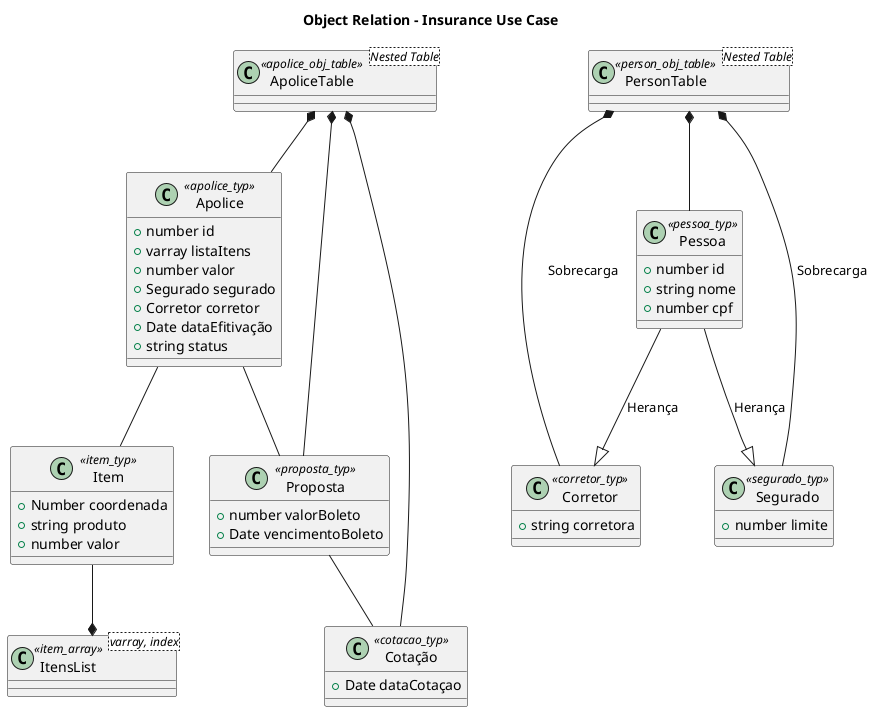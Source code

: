 @startuml DBOR

title Object Relation - Insurance Use Case

class PersonTable <Nested Table> <<person_obj_table>> {
}

class Pessoa <<pessoa_typ>>{
  +number id
  +string nome
  +number cpf
}

class Corretor <<corretor_typ>> {
  +string corretora
}
class Segurado <<segurado_typ>> {
  +number limite
}

Pessoa --|> Corretor: Herança
Pessoa --|> Segurado: Herança

PersonTable *-- Pessoa
PersonTable *-- Corretor: Sobrecarga
PersonTable *-- Segurado: Sobrecarga

Class Apolice <<apolice_typ>> {
  +number id
  +varray listaItens
  +number valor
  +Segurado segurado
  +Corretor corretor
  +Date dataEfitivação
  +string status
}
Class Proposta <<proposta_typ>> {
  +number valorBoleto
  +Date vencimentoBoleto
}
Class Cotação <<cotacao_typ>> {
  +Date dataCotaçao
}

Class Item <<item_typ>> {
  +Number coordenada
  +string produto
  +number valor
}
Class ItensList <varray, index> <<item_array>>

Class ApoliceTable <Nested Table> <<apolice_obj_table>>

Apolice -- Item
Item --* ItensList

Cotação -up- Proposta
Proposta -up- Apolice

Apolice  -up-* ApoliceTable
Proposta -up-* ApoliceTable
Cotação  -up-* ApoliceTable

@enduml
